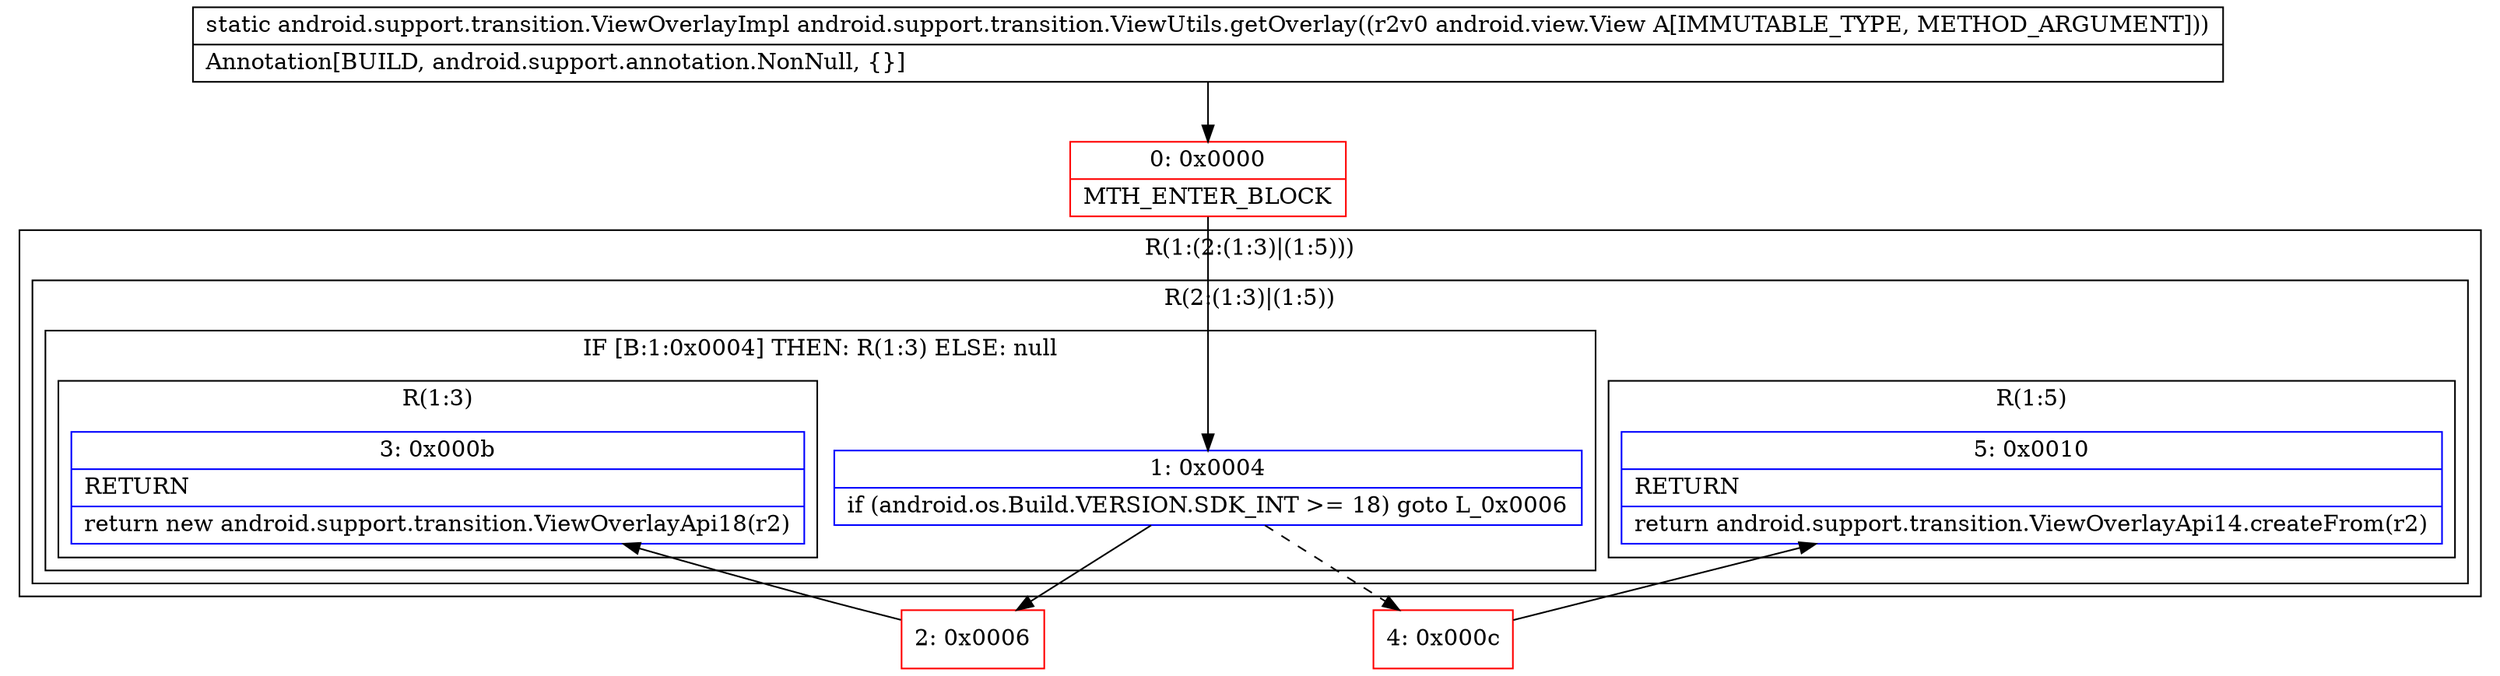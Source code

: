 digraph "CFG forandroid.support.transition.ViewUtils.getOverlay(Landroid\/view\/View;)Landroid\/support\/transition\/ViewOverlayImpl;" {
subgraph cluster_Region_351343748 {
label = "R(1:(2:(1:3)|(1:5)))";
node [shape=record,color=blue];
subgraph cluster_Region_1611762378 {
label = "R(2:(1:3)|(1:5))";
node [shape=record,color=blue];
subgraph cluster_IfRegion_879346453 {
label = "IF [B:1:0x0004] THEN: R(1:3) ELSE: null";
node [shape=record,color=blue];
Node_1 [shape=record,label="{1\:\ 0x0004|if (android.os.Build.VERSION.SDK_INT \>= 18) goto L_0x0006\l}"];
subgraph cluster_Region_582171461 {
label = "R(1:3)";
node [shape=record,color=blue];
Node_3 [shape=record,label="{3\:\ 0x000b|RETURN\l|return new android.support.transition.ViewOverlayApi18(r2)\l}"];
}
}
subgraph cluster_Region_1056595619 {
label = "R(1:5)";
node [shape=record,color=blue];
Node_5 [shape=record,label="{5\:\ 0x0010|RETURN\l|return android.support.transition.ViewOverlayApi14.createFrom(r2)\l}"];
}
}
}
Node_0 [shape=record,color=red,label="{0\:\ 0x0000|MTH_ENTER_BLOCK\l}"];
Node_2 [shape=record,color=red,label="{2\:\ 0x0006}"];
Node_4 [shape=record,color=red,label="{4\:\ 0x000c}"];
MethodNode[shape=record,label="{static android.support.transition.ViewOverlayImpl android.support.transition.ViewUtils.getOverlay((r2v0 android.view.View A[IMMUTABLE_TYPE, METHOD_ARGUMENT]))  | Annotation[BUILD, android.support.annotation.NonNull, \{\}]\l}"];
MethodNode -> Node_0;
Node_1 -> Node_2;
Node_1 -> Node_4[style=dashed];
Node_0 -> Node_1;
Node_2 -> Node_3;
Node_4 -> Node_5;
}

